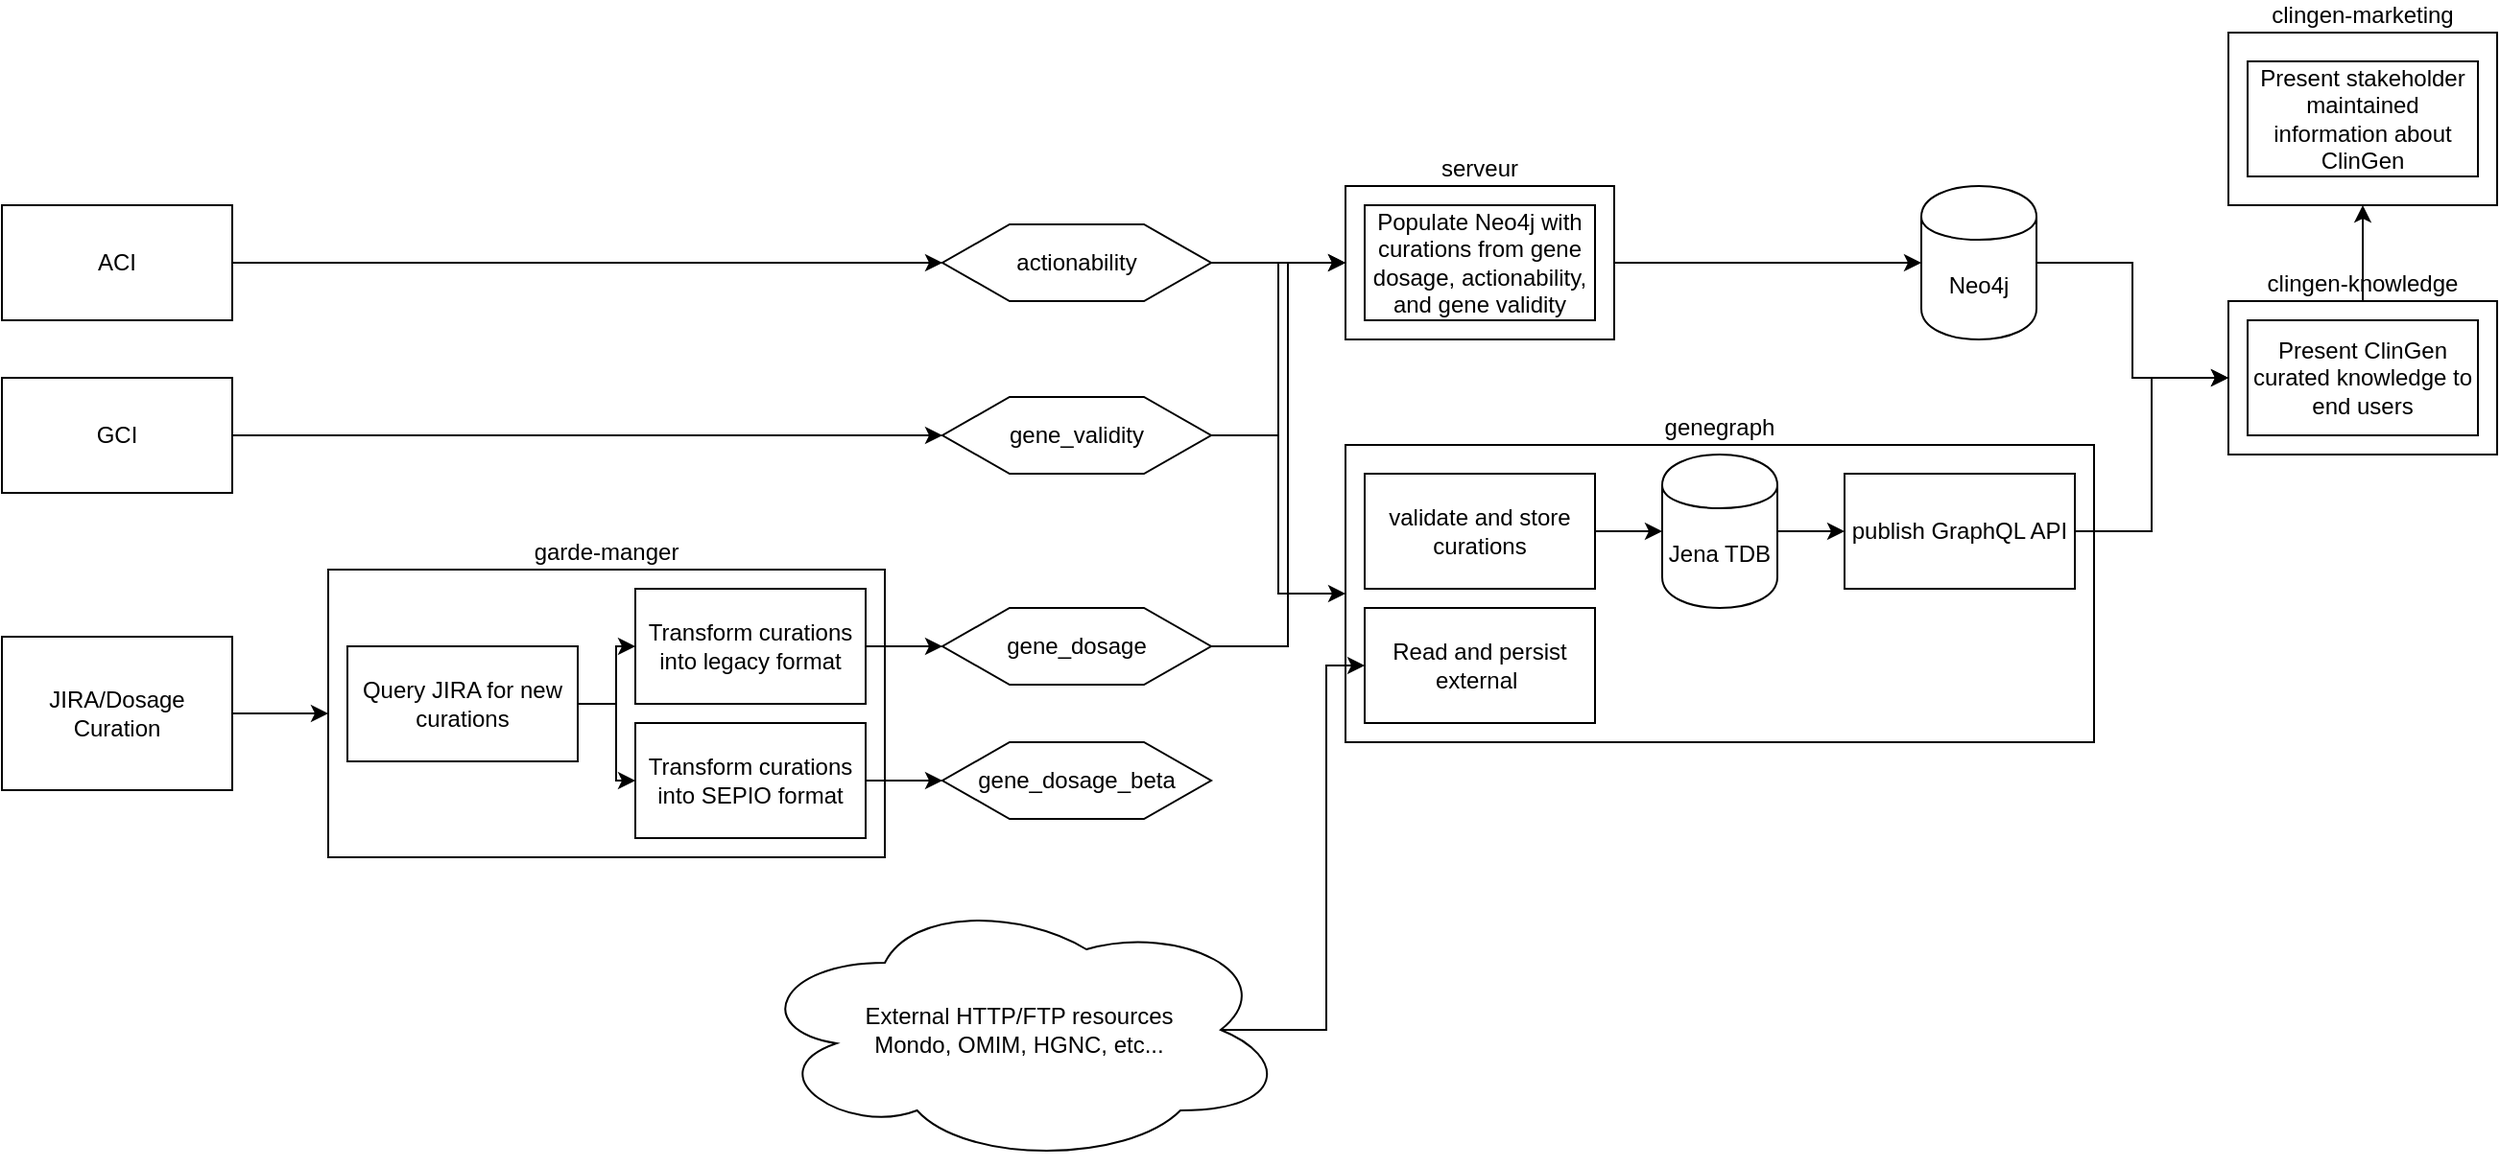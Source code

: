 <mxfile version="12.2.3" type="github" pages="2"><diagram id="S-StJFoFpKq4Z-z_DmzN" name="current"><mxGraphModel dx="908" dy="819" grid="1" gridSize="10" guides="1" tooltips="1" connect="1" arrows="1" fold="1" page="1" pageScale="1" pageWidth="1100" pageHeight="850" math="0" shadow="0"><root><mxCell id="0"/><mxCell id="1" parent="0"/><mxCell id="OvhSR2caMaj9LtxyOtDU-20" style="edgeStyle=orthogonalEdgeStyle;rounded=0;orthogonalLoop=1;jettySize=auto;html=1;exitX=1;exitY=0.5;exitDx=0;exitDy=0;entryX=0;entryY=0.5;entryDx=0;entryDy=0;" edge="1" parent="1" source="OvhSR2caMaj9LtxyOtDU-1" target="OvhSR2caMaj9LtxyOtDU-19"><mxGeometry relative="1" as="geometry"/></mxCell><mxCell id="OvhSR2caMaj9LtxyOtDU-1" value="ACI" style="rounded=0;whiteSpace=wrap;html=1;" vertex="1" parent="1"><mxGeometry x="70" y="230" width="120" height="60" as="geometry"/></mxCell><mxCell id="OvhSR2caMaj9LtxyOtDU-18" style="edgeStyle=orthogonalEdgeStyle;rounded=0;orthogonalLoop=1;jettySize=auto;html=1;exitX=1;exitY=0.5;exitDx=0;exitDy=0;" edge="1" parent="1" source="OvhSR2caMaj9LtxyOtDU-2" target="OvhSR2caMaj9LtxyOtDU-11"><mxGeometry relative="1" as="geometry"/></mxCell><mxCell id="OvhSR2caMaj9LtxyOtDU-2" value="GCI" style="rounded=0;whiteSpace=wrap;html=1;" vertex="1" parent="1"><mxGeometry x="70" y="320" width="120" height="60" as="geometry"/></mxCell><mxCell id="OvhSR2caMaj9LtxyOtDU-10" style="edgeStyle=orthogonalEdgeStyle;rounded=0;orthogonalLoop=1;jettySize=auto;html=1;exitX=1;exitY=0.5;exitDx=0;exitDy=0;entryX=0;entryY=0.5;entryDx=0;entryDy=0;" edge="1" parent="1" source="OvhSR2caMaj9LtxyOtDU-3" target="OvhSR2caMaj9LtxyOtDU-4"><mxGeometry relative="1" as="geometry"/></mxCell><mxCell id="OvhSR2caMaj9LtxyOtDU-3" value="JIRA/Dosage Curation" style="rounded=0;whiteSpace=wrap;html=1;" vertex="1" parent="1"><mxGeometry x="70" y="455" width="120" height="80" as="geometry"/></mxCell><mxCell id="OvhSR2caMaj9LtxyOtDU-4" value="garde-manger" style="rounded=0;whiteSpace=wrap;html=1;labelPosition=center;verticalLabelPosition=top;align=center;verticalAlign=bottom;" vertex="1" parent="1"><mxGeometry x="240" y="420" width="290" height="150" as="geometry"/></mxCell><mxCell id="OvhSR2caMaj9LtxyOtDU-24" style="edgeStyle=orthogonalEdgeStyle;rounded=0;orthogonalLoop=1;jettySize=auto;html=1;exitX=1;exitY=0.5;exitDx=0;exitDy=0;entryX=0;entryY=0.5;entryDx=0;entryDy=0;" edge="1" parent="1" source="OvhSR2caMaj9LtxyOtDU-5" target="OvhSR2caMaj9LtxyOtDU-6"><mxGeometry relative="1" as="geometry"/></mxCell><mxCell id="OvhSR2caMaj9LtxyOtDU-25" style="edgeStyle=orthogonalEdgeStyle;rounded=0;orthogonalLoop=1;jettySize=auto;html=1;exitX=1;exitY=0.5;exitDx=0;exitDy=0;" edge="1" parent="1" source="OvhSR2caMaj9LtxyOtDU-5" target="OvhSR2caMaj9LtxyOtDU-14"><mxGeometry relative="1" as="geometry"/></mxCell><mxCell id="OvhSR2caMaj9LtxyOtDU-5" value="Query JIRA for new curations" style="rounded=0;whiteSpace=wrap;html=1;" vertex="1" parent="1"><mxGeometry x="250" y="460" width="120" height="60" as="geometry"/></mxCell><mxCell id="OvhSR2caMaj9LtxyOtDU-16" style="edgeStyle=orthogonalEdgeStyle;rounded=0;orthogonalLoop=1;jettySize=auto;html=1;exitX=1;exitY=0.5;exitDx=0;exitDy=0;entryX=0;entryY=0.5;entryDx=0;entryDy=0;" edge="1" parent="1" source="OvhSR2caMaj9LtxyOtDU-6" target="OvhSR2caMaj9LtxyOtDU-15"><mxGeometry relative="1" as="geometry"/></mxCell><mxCell id="OvhSR2caMaj9LtxyOtDU-6" value="Transform curations into SEPIO format" style="rounded=0;whiteSpace=wrap;html=1;" vertex="1" parent="1"><mxGeometry x="400" y="500" width="120" height="60" as="geometry"/></mxCell><mxCell id="OvhSR2caMaj9LtxyOtDU-29" style="edgeStyle=orthogonalEdgeStyle;rounded=0;orthogonalLoop=1;jettySize=auto;html=1;exitX=1;exitY=0.5;exitDx=0;exitDy=0;entryX=0;entryY=0.5;entryDx=0;entryDy=0;" edge="1" parent="1" source="OvhSR2caMaj9LtxyOtDU-11" target="OvhSR2caMaj9LtxyOtDU-23"><mxGeometry relative="1" as="geometry"/></mxCell><mxCell id="OvhSR2caMaj9LtxyOtDU-11" value="gene_validity" style="shape=hexagon;perimeter=hexagonPerimeter2;whiteSpace=wrap;html=1;" vertex="1" parent="1"><mxGeometry x="560" y="330" width="140" height="40" as="geometry"/></mxCell><mxCell id="OvhSR2caMaj9LtxyOtDU-30" style="edgeStyle=orthogonalEdgeStyle;rounded=0;orthogonalLoop=1;jettySize=auto;html=1;exitX=1;exitY=0.5;exitDx=0;exitDy=0;entryX=0;entryY=0.5;entryDx=0;entryDy=0;" edge="1" parent="1" source="OvhSR2caMaj9LtxyOtDU-12" target="OvhSR2caMaj9LtxyOtDU-28"><mxGeometry relative="1" as="geometry"/></mxCell><mxCell id="OvhSR2caMaj9LtxyOtDU-12" value="gene_dosage" style="shape=hexagon;perimeter=hexagonPerimeter2;whiteSpace=wrap;html=1;" vertex="1" parent="1"><mxGeometry x="560" y="440" width="140" height="40" as="geometry"/></mxCell><mxCell id="OvhSR2caMaj9LtxyOtDU-17" style="edgeStyle=orthogonalEdgeStyle;rounded=0;orthogonalLoop=1;jettySize=auto;html=1;exitX=1;exitY=0.5;exitDx=0;exitDy=0;entryX=0;entryY=0.5;entryDx=0;entryDy=0;" edge="1" parent="1" source="OvhSR2caMaj9LtxyOtDU-14" target="OvhSR2caMaj9LtxyOtDU-12"><mxGeometry relative="1" as="geometry"/></mxCell><mxCell id="OvhSR2caMaj9LtxyOtDU-14" value="Transform curations into legacy format" style="rounded=0;whiteSpace=wrap;html=1;" vertex="1" parent="1"><mxGeometry x="400" y="430" width="120" height="60" as="geometry"/></mxCell><mxCell id="OvhSR2caMaj9LtxyOtDU-15" value="gene_dosage_beta" style="shape=hexagon;perimeter=hexagonPerimeter2;whiteSpace=wrap;html=1;" vertex="1" parent="1"><mxGeometry x="560" y="510" width="140" height="40" as="geometry"/></mxCell><mxCell id="OvhSR2caMaj9LtxyOtDU-26" style="edgeStyle=orthogonalEdgeStyle;rounded=0;orthogonalLoop=1;jettySize=auto;html=1;exitX=1;exitY=0.5;exitDx=0;exitDy=0;entryX=0;entryY=0.5;entryDx=0;entryDy=0;" edge="1" parent="1" source="OvhSR2caMaj9LtxyOtDU-19" target="OvhSR2caMaj9LtxyOtDU-23"><mxGeometry relative="1" as="geometry"/></mxCell><mxCell id="OvhSR2caMaj9LtxyOtDU-43" style="edgeStyle=orthogonalEdgeStyle;rounded=0;orthogonalLoop=1;jettySize=auto;html=1;exitX=1;exitY=0.5;exitDx=0;exitDy=0;entryX=0;entryY=0.5;entryDx=0;entryDy=0;" edge="1" parent="1" source="OvhSR2caMaj9LtxyOtDU-19" target="OvhSR2caMaj9LtxyOtDU-31"><mxGeometry relative="1" as="geometry"/></mxCell><mxCell id="OvhSR2caMaj9LtxyOtDU-19" value="actionability" style="shape=hexagon;perimeter=hexagonPerimeter2;whiteSpace=wrap;html=1;" vertex="1" parent="1"><mxGeometry x="560" y="240" width="140" height="40" as="geometry"/></mxCell><mxCell id="OvhSR2caMaj9LtxyOtDU-22" style="edgeStyle=orthogonalEdgeStyle;rounded=0;orthogonalLoop=1;jettySize=auto;html=1;exitX=0.5;exitY=1;exitDx=0;exitDy=0;" edge="1" parent="1"><mxGeometry relative="1" as="geometry"><mxPoint x="830" y="310" as="sourcePoint"/><mxPoint x="830" y="310" as="targetPoint"/></mxGeometry></mxCell><mxCell id="OvhSR2caMaj9LtxyOtDU-35" style="edgeStyle=orthogonalEdgeStyle;rounded=0;orthogonalLoop=1;jettySize=auto;html=1;exitX=1;exitY=0.5;exitDx=0;exitDy=0;entryX=0;entryY=0.5;entryDx=0;entryDy=0;" edge="1" parent="1" source="OvhSR2caMaj9LtxyOtDU-23" target="OvhSR2caMaj9LtxyOtDU-34"><mxGeometry relative="1" as="geometry"/></mxCell><mxCell id="OvhSR2caMaj9LtxyOtDU-23" value="serveur" style="rounded=0;whiteSpace=wrap;html=1;labelPosition=center;verticalLabelPosition=top;align=center;verticalAlign=bottom;" vertex="1" parent="1"><mxGeometry x="770" y="220" width="140" height="80" as="geometry"/></mxCell><mxCell id="OvhSR2caMaj9LtxyOtDU-28" value="Populate Neo4j with curations from gene dosage, actionability, and gene validity" style="rounded=0;whiteSpace=wrap;html=1;" vertex="1" parent="1"><mxGeometry x="780" y="230" width="120" height="60" as="geometry"/></mxCell><mxCell id="OvhSR2caMaj9LtxyOtDU-31" value="genegraph" style="rounded=0;whiteSpace=wrap;html=1;labelPosition=center;verticalLabelPosition=top;align=center;verticalAlign=bottom;" vertex="1" parent="1"><mxGeometry x="770" y="355" width="390" height="155" as="geometry"/></mxCell><mxCell id="OvhSR2caMaj9LtxyOtDU-48" style="edgeStyle=orthogonalEdgeStyle;rounded=0;orthogonalLoop=1;jettySize=auto;html=1;exitX=1;exitY=0.5;exitDx=0;exitDy=0;entryX=0;entryY=0.5;entryDx=0;entryDy=0;" edge="1" parent="1" source="OvhSR2caMaj9LtxyOtDU-32" target="OvhSR2caMaj9LtxyOtDU-44"><mxGeometry relative="1" as="geometry"/></mxCell><mxCell id="OvhSR2caMaj9LtxyOtDU-32" value="validate and store curations" style="rounded=0;whiteSpace=wrap;html=1;" vertex="1" parent="1"><mxGeometry x="780" y="370" width="120" height="60" as="geometry"/></mxCell><mxCell id="OvhSR2caMaj9LtxyOtDU-52" style="edgeStyle=orthogonalEdgeStyle;rounded=0;orthogonalLoop=1;jettySize=auto;html=1;exitX=1;exitY=0.5;exitDx=0;exitDy=0;entryX=0;entryY=0.5;entryDx=0;entryDy=0;" edge="1" parent="1" source="OvhSR2caMaj9LtxyOtDU-34" target="OvhSR2caMaj9LtxyOtDU-40"><mxGeometry relative="1" as="geometry"/></mxCell><mxCell id="OvhSR2caMaj9LtxyOtDU-34" value="Neo4j" style="shape=cylinder;whiteSpace=wrap;html=1;boundedLbl=1;backgroundOutline=1;" vertex="1" parent="1"><mxGeometry x="1070" y="220" width="60" height="80" as="geometry"/></mxCell><mxCell id="OvhSR2caMaj9LtxyOtDU-36" style="edgeStyle=orthogonalEdgeStyle;rounded=0;orthogonalLoop=1;jettySize=auto;html=1;exitX=0.5;exitY=1;exitDx=0;exitDy=0;" edge="1" parent="1" source="OvhSR2caMaj9LtxyOtDU-31" target="OvhSR2caMaj9LtxyOtDU-31"><mxGeometry relative="1" as="geometry"/></mxCell><mxCell id="OvhSR2caMaj9LtxyOtDU-50" style="edgeStyle=orthogonalEdgeStyle;rounded=0;orthogonalLoop=1;jettySize=auto;html=1;exitX=1;exitY=0.5;exitDx=0;exitDy=0;entryX=0;entryY=0.5;entryDx=0;entryDy=0;" edge="1" parent="1" source="OvhSR2caMaj9LtxyOtDU-37" target="OvhSR2caMaj9LtxyOtDU-40"><mxGeometry relative="1" as="geometry"/></mxCell><mxCell id="OvhSR2caMaj9LtxyOtDU-37" value="publish GraphQL API" style="rounded=0;whiteSpace=wrap;html=1;" vertex="1" parent="1"><mxGeometry x="1030" y="370" width="120" height="60" as="geometry"/></mxCell><mxCell id="OvhSR2caMaj9LtxyOtDU-51" style="edgeStyle=orthogonalEdgeStyle;rounded=0;orthogonalLoop=1;jettySize=auto;html=1;exitX=0.5;exitY=0;exitDx=0;exitDy=0;entryX=0.5;entryY=1;entryDx=0;entryDy=0;" edge="1" parent="1" source="OvhSR2caMaj9LtxyOtDU-40" target="OvhSR2caMaj9LtxyOtDU-41"><mxGeometry relative="1" as="geometry"/></mxCell><mxCell id="OvhSR2caMaj9LtxyOtDU-40" value="clingen-knowledge" style="rounded=0;whiteSpace=wrap;html=1;labelPosition=center;verticalLabelPosition=top;align=center;verticalAlign=bottom;" vertex="1" parent="1"><mxGeometry x="1230" y="280" width="140" height="80" as="geometry"/></mxCell><mxCell id="OvhSR2caMaj9LtxyOtDU-41" value="clingen-marketing" style="rounded=0;whiteSpace=wrap;html=1;labelPosition=center;verticalLabelPosition=top;align=center;verticalAlign=bottom;" vertex="1" parent="1"><mxGeometry x="1230" y="140" width="140" height="90" as="geometry"/></mxCell><mxCell id="OvhSR2caMaj9LtxyOtDU-49" style="edgeStyle=orthogonalEdgeStyle;rounded=0;orthogonalLoop=1;jettySize=auto;html=1;exitX=1;exitY=0.5;exitDx=0;exitDy=0;entryX=0;entryY=0.5;entryDx=0;entryDy=0;" edge="1" parent="1" source="OvhSR2caMaj9LtxyOtDU-44" target="OvhSR2caMaj9LtxyOtDU-37"><mxGeometry relative="1" as="geometry"/></mxCell><mxCell id="OvhSR2caMaj9LtxyOtDU-44" value="Jena TDB" style="shape=cylinder;whiteSpace=wrap;html=1;boundedLbl=1;backgroundOutline=1;" vertex="1" parent="1"><mxGeometry x="935" y="360" width="60" height="80" as="geometry"/></mxCell><mxCell id="OvhSR2caMaj9LtxyOtDU-53" value="Present ClinGen curated knowledge to end users" style="rounded=0;whiteSpace=wrap;html=1;" vertex="1" parent="1"><mxGeometry x="1240" y="290" width="120" height="60" as="geometry"/></mxCell><mxCell id="OvhSR2caMaj9LtxyOtDU-55" value="Present stakeholder maintained information about ClinGen" style="rounded=0;whiteSpace=wrap;html=1;" vertex="1" parent="1"><mxGeometry x="1240" y="155" width="120" height="60" as="geometry"/></mxCell><mxCell id="OvhSR2caMaj9LtxyOtDU-56" value="Read and persist external&amp;nbsp;" style="rounded=0;whiteSpace=wrap;html=1;" vertex="1" parent="1"><mxGeometry x="780" y="440" width="120" height="60" as="geometry"/></mxCell><mxCell id="N_5rDdsWm_R3PwPtTVPM-2" style="edgeStyle=orthogonalEdgeStyle;rounded=0;orthogonalLoop=1;jettySize=auto;html=1;exitX=0.875;exitY=0.5;exitDx=0;exitDy=0;exitPerimeter=0;entryX=0;entryY=0.5;entryDx=0;entryDy=0;" edge="1" parent="1" source="N_5rDdsWm_R3PwPtTVPM-1" target="OvhSR2caMaj9LtxyOtDU-56"><mxGeometry relative="1" as="geometry"/></mxCell><mxCell id="N_5rDdsWm_R3PwPtTVPM-1" value="External HTTP/FTP resources&lt;br&gt;Mondo, OMIM, HGNC, etc..." style="ellipse;shape=cloud;whiteSpace=wrap;html=1;" vertex="1" parent="1"><mxGeometry x="460" y="590" width="280" height="140" as="geometry"/></mxCell></root></mxGraphModel></diagram><diagram id="OdmoU22GVzztXL36z1wF" name="future"><mxGraphModel dx="908" dy="819" grid="1" gridSize="10" guides="1" tooltips="1" connect="1" arrows="1" fold="1" page="1" pageScale="1" pageWidth="1100" pageHeight="850" math="0" shadow="0"><root><mxCell id="cdoECuDf4LrfB-yfdqbq-0"/><mxCell id="cdoECuDf4LrfB-yfdqbq-1" parent="cdoECuDf4LrfB-yfdqbq-0"/><mxCell id="cdoECuDf4LrfB-yfdqbq-2" style="edgeStyle=orthogonalEdgeStyle;rounded=0;orthogonalLoop=1;jettySize=auto;html=1;exitX=1;exitY=0.5;exitDx=0;exitDy=0;entryX=0;entryY=0.5;entryDx=0;entryDy=0;" edge="1" parent="cdoECuDf4LrfB-yfdqbq-1" source="cdoECuDf4LrfB-yfdqbq-3" target="cdoECuDf4LrfB-yfdqbq-23"><mxGeometry relative="1" as="geometry"/></mxCell><mxCell id="cdoECuDf4LrfB-yfdqbq-3" value="ACI" style="rounded=0;whiteSpace=wrap;html=1;" vertex="1" parent="cdoECuDf4LrfB-yfdqbq-1"><mxGeometry x="70" y="230" width="120" height="60" as="geometry"/></mxCell><mxCell id="cdoECuDf4LrfB-yfdqbq-4" style="edgeStyle=orthogonalEdgeStyle;rounded=0;orthogonalLoop=1;jettySize=auto;html=1;exitX=1;exitY=0.5;exitDx=0;exitDy=0;" edge="1" parent="cdoECuDf4LrfB-yfdqbq-1" source="cdoECuDf4LrfB-yfdqbq-5" target="cdoECuDf4LrfB-yfdqbq-15"><mxGeometry relative="1" as="geometry"/></mxCell><mxCell id="cdoECuDf4LrfB-yfdqbq-5" value="GCI" style="rounded=0;whiteSpace=wrap;html=1;" vertex="1" parent="cdoECuDf4LrfB-yfdqbq-1"><mxGeometry x="70" y="320" width="120" height="60" as="geometry"/></mxCell><mxCell id="cdoECuDf4LrfB-yfdqbq-6" style="edgeStyle=orthogonalEdgeStyle;rounded=0;orthogonalLoop=1;jettySize=auto;html=1;exitX=1;exitY=0.5;exitDx=0;exitDy=0;entryX=0;entryY=0.5;entryDx=0;entryDy=0;" edge="1" parent="cdoECuDf4LrfB-yfdqbq-1" source="cdoECuDf4LrfB-yfdqbq-7" target="cdoECuDf4LrfB-yfdqbq-8"><mxGeometry relative="1" as="geometry"/></mxCell><mxCell id="cdoECuDf4LrfB-yfdqbq-7" value="JIRA/Dosage Curation" style="rounded=0;whiteSpace=wrap;html=1;" vertex="1" parent="cdoECuDf4LrfB-yfdqbq-1"><mxGeometry x="70" y="455" width="120" height="80" as="geometry"/></mxCell><mxCell id="cdoECuDf4LrfB-yfdqbq-8" value="garde-manger" style="rounded=0;whiteSpace=wrap;html=1;labelPosition=center;verticalLabelPosition=top;align=center;verticalAlign=bottom;" vertex="1" parent="cdoECuDf4LrfB-yfdqbq-1"><mxGeometry x="240" y="420" width="290" height="150" as="geometry"/></mxCell><mxCell id="cdoECuDf4LrfB-yfdqbq-9" style="edgeStyle=orthogonalEdgeStyle;rounded=0;orthogonalLoop=1;jettySize=auto;html=1;exitX=1;exitY=0.5;exitDx=0;exitDy=0;entryX=0;entryY=0.5;entryDx=0;entryDy=0;" edge="1" parent="cdoECuDf4LrfB-yfdqbq-1" source="cdoECuDf4LrfB-yfdqbq-11" target="cdoECuDf4LrfB-yfdqbq-13"><mxGeometry relative="1" as="geometry"/></mxCell><mxCell id="cdoECuDf4LrfB-yfdqbq-10" style="edgeStyle=orthogonalEdgeStyle;rounded=0;orthogonalLoop=1;jettySize=auto;html=1;exitX=1;exitY=0.5;exitDx=0;exitDy=0;" edge="1" parent="cdoECuDf4LrfB-yfdqbq-1" source="cdoECuDf4LrfB-yfdqbq-11" target="cdoECuDf4LrfB-yfdqbq-19"><mxGeometry relative="1" as="geometry"/></mxCell><mxCell id="cdoECuDf4LrfB-yfdqbq-11" value="Query JIRA for new curations" style="rounded=0;whiteSpace=wrap;html=1;" vertex="1" parent="cdoECuDf4LrfB-yfdqbq-1"><mxGeometry x="250" y="460" width="120" height="60" as="geometry"/></mxCell><mxCell id="cdoECuDf4LrfB-yfdqbq-12" style="edgeStyle=orthogonalEdgeStyle;rounded=0;orthogonalLoop=1;jettySize=auto;html=1;exitX=1;exitY=0.5;exitDx=0;exitDy=0;entryX=0;entryY=0.5;entryDx=0;entryDy=0;" edge="1" parent="cdoECuDf4LrfB-yfdqbq-1" source="cdoECuDf4LrfB-yfdqbq-13" target="cdoECuDf4LrfB-yfdqbq-20"><mxGeometry relative="1" as="geometry"/></mxCell><mxCell id="cdoECuDf4LrfB-yfdqbq-13" value="Transform curations into SEPIO format" style="rounded=0;whiteSpace=wrap;html=1;" vertex="1" parent="cdoECuDf4LrfB-yfdqbq-1"><mxGeometry x="400" y="500" width="120" height="60" as="geometry"/></mxCell><mxCell id="cdoECuDf4LrfB-yfdqbq-14" style="edgeStyle=orthogonalEdgeStyle;rounded=0;orthogonalLoop=1;jettySize=auto;html=1;exitX=1;exitY=0.5;exitDx=0;exitDy=0;entryX=0;entryY=0.5;entryDx=0;entryDy=0;" edge="1" parent="cdoECuDf4LrfB-yfdqbq-1" source="cdoECuDf4LrfB-yfdqbq-15" target="cdoECuDf4LrfB-yfdqbq-26"><mxGeometry relative="1" as="geometry"/></mxCell><mxCell id="cdoECuDf4LrfB-yfdqbq-15" value="gene_validity" style="shape=hexagon;perimeter=hexagonPerimeter2;whiteSpace=wrap;html=1;" vertex="1" parent="cdoECuDf4LrfB-yfdqbq-1"><mxGeometry x="560" y="330" width="140" height="40" as="geometry"/></mxCell><mxCell id="cdoECuDf4LrfB-yfdqbq-16" style="edgeStyle=orthogonalEdgeStyle;rounded=0;orthogonalLoop=1;jettySize=auto;html=1;exitX=1;exitY=0.5;exitDx=0;exitDy=0;entryX=0;entryY=0.5;entryDx=0;entryDy=0;" edge="1" parent="cdoECuDf4LrfB-yfdqbq-1" source="cdoECuDf4LrfB-yfdqbq-17" target="cdoECuDf4LrfB-yfdqbq-27"><mxGeometry relative="1" as="geometry"/></mxCell><mxCell id="cdoECuDf4LrfB-yfdqbq-17" value="gene_dosage" style="shape=hexagon;perimeter=hexagonPerimeter2;whiteSpace=wrap;html=1;" vertex="1" parent="cdoECuDf4LrfB-yfdqbq-1"><mxGeometry x="560" y="440" width="140" height="40" as="geometry"/></mxCell><mxCell id="cdoECuDf4LrfB-yfdqbq-18" style="edgeStyle=orthogonalEdgeStyle;rounded=0;orthogonalLoop=1;jettySize=auto;html=1;exitX=1;exitY=0.5;exitDx=0;exitDy=0;entryX=0;entryY=0.5;entryDx=0;entryDy=0;" edge="1" parent="cdoECuDf4LrfB-yfdqbq-1" source="cdoECuDf4LrfB-yfdqbq-19" target="cdoECuDf4LrfB-yfdqbq-17"><mxGeometry relative="1" as="geometry"/></mxCell><mxCell id="cdoECuDf4LrfB-yfdqbq-19" value="Transform curations into legacy format" style="rounded=0;whiteSpace=wrap;html=1;" vertex="1" parent="cdoECuDf4LrfB-yfdqbq-1"><mxGeometry x="400" y="430" width="120" height="60" as="geometry"/></mxCell><mxCell id="cdoECuDf4LrfB-yfdqbq-20" value="gene_dosage_beta" style="shape=hexagon;perimeter=hexagonPerimeter2;whiteSpace=wrap;html=1;" vertex="1" parent="cdoECuDf4LrfB-yfdqbq-1"><mxGeometry x="560" y="510" width="140" height="40" as="geometry"/></mxCell><mxCell id="cdoECuDf4LrfB-yfdqbq-21" style="edgeStyle=orthogonalEdgeStyle;rounded=0;orthogonalLoop=1;jettySize=auto;html=1;exitX=1;exitY=0.5;exitDx=0;exitDy=0;entryX=0;entryY=0.5;entryDx=0;entryDy=0;" edge="1" parent="cdoECuDf4LrfB-yfdqbq-1" source="cdoECuDf4LrfB-yfdqbq-23" target="cdoECuDf4LrfB-yfdqbq-26"><mxGeometry relative="1" as="geometry"/></mxCell><mxCell id="cdoECuDf4LrfB-yfdqbq-22" style="edgeStyle=orthogonalEdgeStyle;rounded=0;orthogonalLoop=1;jettySize=auto;html=1;exitX=1;exitY=0.5;exitDx=0;exitDy=0;entryX=0;entryY=0.5;entryDx=0;entryDy=0;" edge="1" parent="cdoECuDf4LrfB-yfdqbq-1" source="cdoECuDf4LrfB-yfdqbq-23" target="cdoECuDf4LrfB-yfdqbq-28"><mxGeometry relative="1" as="geometry"/></mxCell><mxCell id="cdoECuDf4LrfB-yfdqbq-23" value="actionability" style="shape=hexagon;perimeter=hexagonPerimeter2;whiteSpace=wrap;html=1;" vertex="1" parent="cdoECuDf4LrfB-yfdqbq-1"><mxGeometry x="560" y="240" width="140" height="40" as="geometry"/></mxCell><mxCell id="cdoECuDf4LrfB-yfdqbq-24" style="edgeStyle=orthogonalEdgeStyle;rounded=0;orthogonalLoop=1;jettySize=auto;html=1;exitX=0.5;exitY=1;exitDx=0;exitDy=0;" edge="1" parent="cdoECuDf4LrfB-yfdqbq-1"><mxGeometry relative="1" as="geometry"><mxPoint x="830" y="310" as="sourcePoint"/><mxPoint x="830" y="310" as="targetPoint"/></mxGeometry></mxCell><mxCell id="cdoECuDf4LrfB-yfdqbq-25" style="edgeStyle=orthogonalEdgeStyle;rounded=0;orthogonalLoop=1;jettySize=auto;html=1;exitX=1;exitY=0.5;exitDx=0;exitDy=0;entryX=0;entryY=0.5;entryDx=0;entryDy=0;" edge="1" parent="cdoECuDf4LrfB-yfdqbq-1" source="cdoECuDf4LrfB-yfdqbq-26" target="cdoECuDf4LrfB-yfdqbq-32"><mxGeometry relative="1" as="geometry"/></mxCell><mxCell id="cdoECuDf4LrfB-yfdqbq-26" value="serveur" style="rounded=0;whiteSpace=wrap;html=1;labelPosition=center;verticalLabelPosition=top;align=center;verticalAlign=bottom;" vertex="1" parent="cdoECuDf4LrfB-yfdqbq-1"><mxGeometry x="770" y="220" width="140" height="80" as="geometry"/></mxCell><mxCell id="cdoECuDf4LrfB-yfdqbq-27" value="Populate Neo4j with curations from gene dosage, actionability, and gene validity" style="rounded=0;whiteSpace=wrap;html=1;" vertex="1" parent="cdoECuDf4LrfB-yfdqbq-1"><mxGeometry x="780" y="230" width="120" height="60" as="geometry"/></mxCell><mxCell id="cdoECuDf4LrfB-yfdqbq-28" value="genegraph" style="rounded=0;whiteSpace=wrap;html=1;labelPosition=center;verticalLabelPosition=top;align=center;verticalAlign=bottom;" vertex="1" parent="cdoECuDf4LrfB-yfdqbq-1"><mxGeometry x="770" y="355" width="390" height="155" as="geometry"/></mxCell><mxCell id="cdoECuDf4LrfB-yfdqbq-29" style="edgeStyle=orthogonalEdgeStyle;rounded=0;orthogonalLoop=1;jettySize=auto;html=1;exitX=1;exitY=0.5;exitDx=0;exitDy=0;entryX=0;entryY=0.5;entryDx=0;entryDy=0;" edge="1" parent="cdoECuDf4LrfB-yfdqbq-1" source="cdoECuDf4LrfB-yfdqbq-30" target="cdoECuDf4LrfB-yfdqbq-40"><mxGeometry relative="1" as="geometry"/></mxCell><mxCell id="cdoECuDf4LrfB-yfdqbq-30" value="validate and store curations" style="rounded=0;whiteSpace=wrap;html=1;" vertex="1" parent="cdoECuDf4LrfB-yfdqbq-1"><mxGeometry x="780" y="370" width="120" height="60" as="geometry"/></mxCell><mxCell id="cdoECuDf4LrfB-yfdqbq-31" style="edgeStyle=orthogonalEdgeStyle;rounded=0;orthogonalLoop=1;jettySize=auto;html=1;exitX=1;exitY=0.5;exitDx=0;exitDy=0;entryX=0;entryY=0.5;entryDx=0;entryDy=0;" edge="1" parent="cdoECuDf4LrfB-yfdqbq-1" source="cdoECuDf4LrfB-yfdqbq-32" target="cdoECuDf4LrfB-yfdqbq-37"><mxGeometry relative="1" as="geometry"/></mxCell><mxCell id="cdoECuDf4LrfB-yfdqbq-32" value="Neo4j" style="shape=cylinder;whiteSpace=wrap;html=1;boundedLbl=1;backgroundOutline=1;" vertex="1" parent="cdoECuDf4LrfB-yfdqbq-1"><mxGeometry x="1070" y="220" width="60" height="80" as="geometry"/></mxCell><mxCell id="cdoECuDf4LrfB-yfdqbq-33" style="edgeStyle=orthogonalEdgeStyle;rounded=0;orthogonalLoop=1;jettySize=auto;html=1;exitX=0.5;exitY=1;exitDx=0;exitDy=0;" edge="1" parent="cdoECuDf4LrfB-yfdqbq-1" source="cdoECuDf4LrfB-yfdqbq-28" target="cdoECuDf4LrfB-yfdqbq-28"><mxGeometry relative="1" as="geometry"/></mxCell><mxCell id="cdoECuDf4LrfB-yfdqbq-34" style="edgeStyle=orthogonalEdgeStyle;rounded=0;orthogonalLoop=1;jettySize=auto;html=1;exitX=1;exitY=0.5;exitDx=0;exitDy=0;entryX=0;entryY=0.5;entryDx=0;entryDy=0;" edge="1" parent="cdoECuDf4LrfB-yfdqbq-1" source="cdoECuDf4LrfB-yfdqbq-35" target="cdoECuDf4LrfB-yfdqbq-37"><mxGeometry relative="1" as="geometry"/></mxCell><mxCell id="cdoECuDf4LrfB-yfdqbq-35" value="publish GraphQL API" style="rounded=0;whiteSpace=wrap;html=1;" vertex="1" parent="cdoECuDf4LrfB-yfdqbq-1"><mxGeometry x="1030" y="370" width="120" height="60" as="geometry"/></mxCell><mxCell id="cdoECuDf4LrfB-yfdqbq-36" style="edgeStyle=orthogonalEdgeStyle;rounded=0;orthogonalLoop=1;jettySize=auto;html=1;exitX=0.5;exitY=0;exitDx=0;exitDy=0;entryX=0.5;entryY=1;entryDx=0;entryDy=0;" edge="1" parent="cdoECuDf4LrfB-yfdqbq-1" source="cdoECuDf4LrfB-yfdqbq-37" target="cdoECuDf4LrfB-yfdqbq-38"><mxGeometry relative="1" as="geometry"/></mxCell><mxCell id="cdoECuDf4LrfB-yfdqbq-37" value="website-clinicalgenome-search" style="rounded=0;whiteSpace=wrap;html=1;labelPosition=center;verticalLabelPosition=top;align=center;verticalAlign=bottom;" vertex="1" parent="cdoECuDf4LrfB-yfdqbq-1"><mxGeometry x="1230" y="280" width="140" height="80" as="geometry"/></mxCell><mxCell id="cdoECuDf4LrfB-yfdqbq-38" value="clingen-marketing" style="rounded=0;whiteSpace=wrap;html=1;labelPosition=center;verticalLabelPosition=top;align=center;verticalAlign=bottom;" vertex="1" parent="cdoECuDf4LrfB-yfdqbq-1"><mxGeometry x="1230" y="140" width="140" height="90" as="geometry"/></mxCell><mxCell id="cdoECuDf4LrfB-yfdqbq-39" style="edgeStyle=orthogonalEdgeStyle;rounded=0;orthogonalLoop=1;jettySize=auto;html=1;exitX=1;exitY=0.5;exitDx=0;exitDy=0;entryX=0;entryY=0.5;entryDx=0;entryDy=0;" edge="1" parent="cdoECuDf4LrfB-yfdqbq-1" source="cdoECuDf4LrfB-yfdqbq-40" target="cdoECuDf4LrfB-yfdqbq-35"><mxGeometry relative="1" as="geometry"/></mxCell><mxCell id="cdoECuDf4LrfB-yfdqbq-40" value="Jena TDB" style="shape=cylinder;whiteSpace=wrap;html=1;boundedLbl=1;backgroundOutline=1;" vertex="1" parent="cdoECuDf4LrfB-yfdqbq-1"><mxGeometry x="935" y="360" width="60" height="80" as="geometry"/></mxCell><mxCell id="cdoECuDf4LrfB-yfdqbq-41" value="Present ClinGen curated knowledge to end users" style="rounded=0;whiteSpace=wrap;html=1;" vertex="1" parent="cdoECuDf4LrfB-yfdqbq-1"><mxGeometry x="1240" y="290" width="120" height="60" as="geometry"/></mxCell><mxCell id="cdoECuDf4LrfB-yfdqbq-42" value="Present stakeholder maintained information about ClinGen" style="rounded=0;whiteSpace=wrap;html=1;" vertex="1" parent="cdoECuDf4LrfB-yfdqbq-1"><mxGeometry x="1240" y="155" width="120" height="60" as="geometry"/></mxCell><mxCell id="cdoECuDf4LrfB-yfdqbq-43" value="Read and persist genes, diseases, &amp;nbsp;" style="rounded=0;whiteSpace=wrap;html=1;" vertex="1" parent="cdoECuDf4LrfB-yfdqbq-1"><mxGeometry x="780" y="440" width="120" height="60" as="geometry"/></mxCell><mxCell id="cdoECuDf4LrfB-yfdqbq-45" style="edgeStyle=orthogonalEdgeStyle;rounded=0;orthogonalLoop=1;jettySize=auto;html=1;exitX=0.875;exitY=0.5;exitDx=0;exitDy=0;exitPerimeter=0;entryX=0;entryY=0.5;entryDx=0;entryDy=0;" edge="1" parent="cdoECuDf4LrfB-yfdqbq-1" source="cdoECuDf4LrfB-yfdqbq-44" target="cdoECuDf4LrfB-yfdqbq-43"><mxGeometry relative="1" as="geometry"/></mxCell><mxCell id="cdoECuDf4LrfB-yfdqbq-44" value="External HTTP/FTP resources&lt;br&gt;Mondo, OMIM, HGNC, etc..." style="ellipse;shape=cloud;whiteSpace=wrap;html=1;" vertex="1" parent="cdoECuDf4LrfB-yfdqbq-1"><mxGeometry x="430" y="600" width="280" height="140" as="geometry"/></mxCell></root></mxGraphModel></diagram></mxfile>